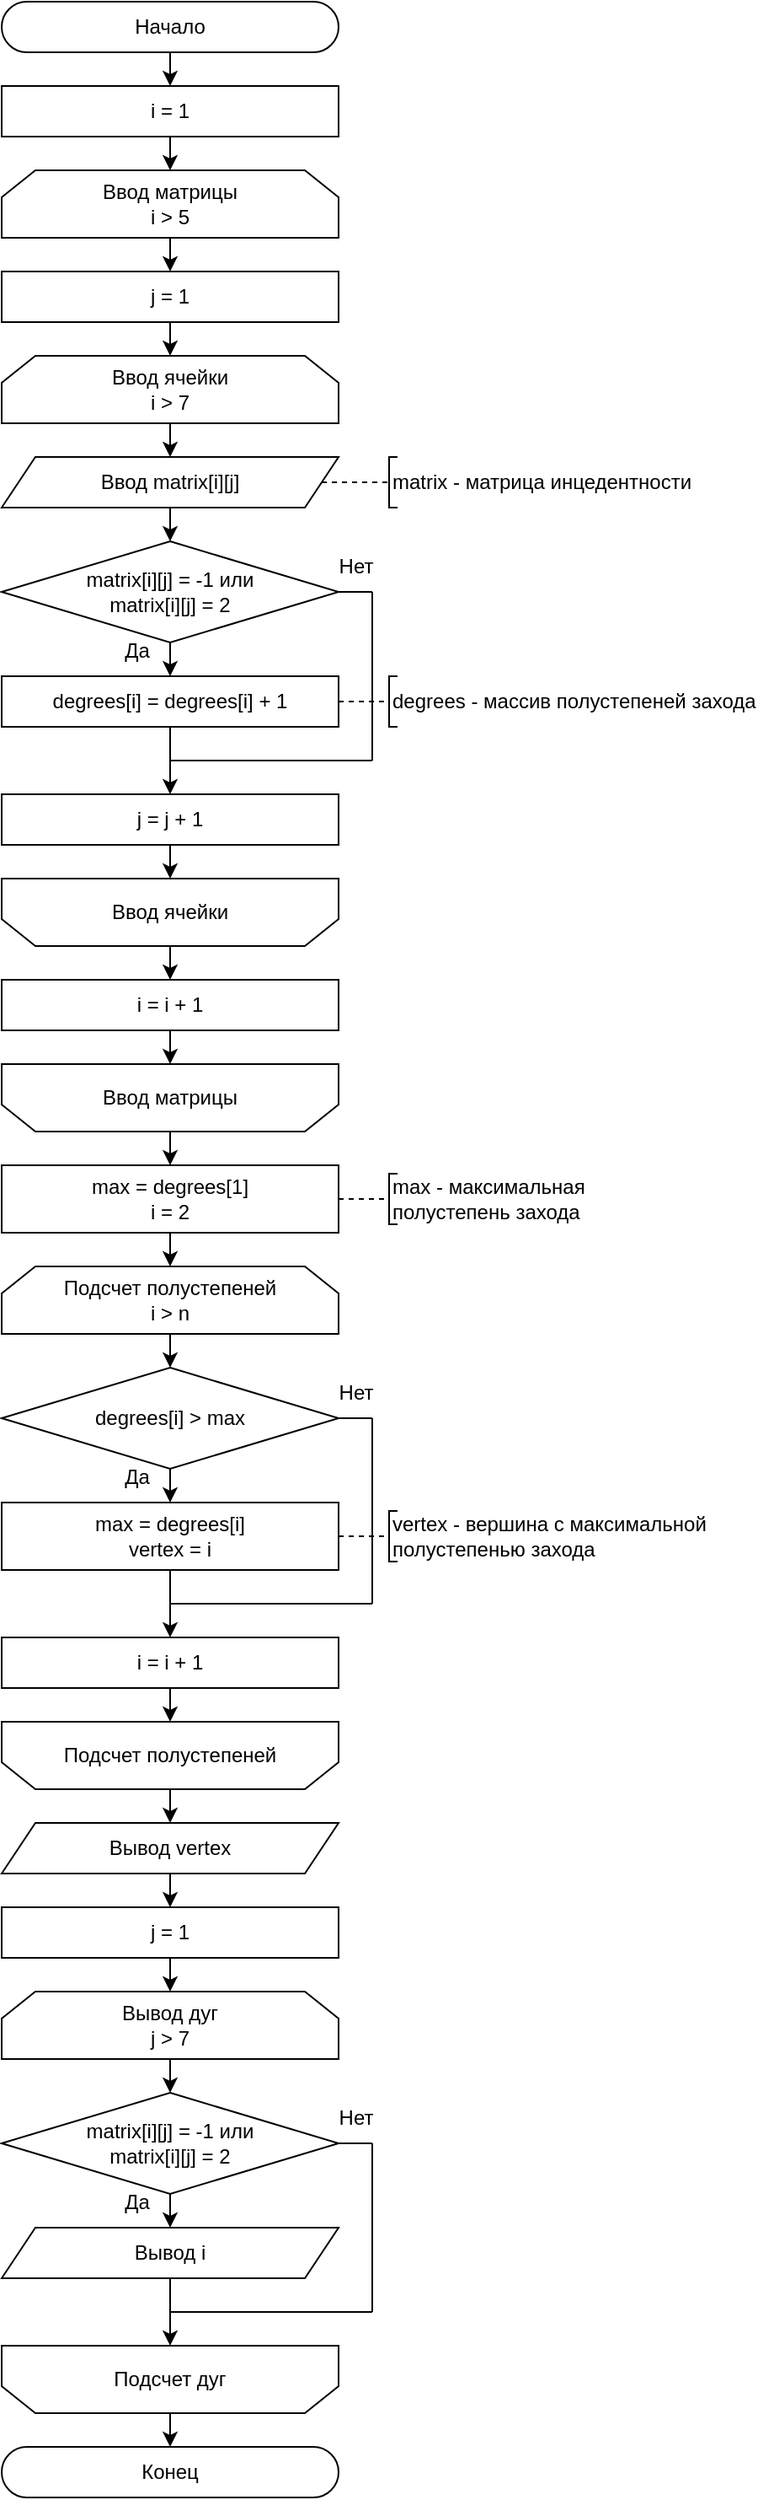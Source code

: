 <mxfile>
    <diagram name="Страница — 1" id="PtERw0xOoVtdUdhSGjrE">
        <mxGraphModel dx="407" dy="1502" grid="1" gridSize="10" guides="1" tooltips="1" connect="1" arrows="1" fold="1" page="1" pageScale="1" pageWidth="827" pageHeight="1169" math="0" shadow="0">
            <root>
                <mxCell id="0"/>
                <mxCell id="1" parent="0"/>
                <mxCell id="79" style="edgeStyle=none;html=1;" edge="1" parent="1" source="77" target="78">
                    <mxGeometry relative="1" as="geometry"/>
                </mxCell>
                <mxCell id="77" value="Начало" style="rounded=1;whiteSpace=wrap;html=1;arcSize=50;" vertex="1" parent="1">
                    <mxGeometry x="10" y="-1160" width="200" height="30" as="geometry"/>
                </mxCell>
                <mxCell id="81" style="edgeStyle=none;html=1;" edge="1" parent="1" source="78" target="80">
                    <mxGeometry relative="1" as="geometry"/>
                </mxCell>
                <mxCell id="78" value="i = 1" style="rounded=0;whiteSpace=wrap;html=1;" vertex="1" parent="1">
                    <mxGeometry x="10" y="-1110" width="200" height="30" as="geometry"/>
                </mxCell>
                <mxCell id="83" style="edgeStyle=none;html=1;" edge="1" parent="1" source="80" target="82">
                    <mxGeometry relative="1" as="geometry"/>
                </mxCell>
                <mxCell id="80" value="Ввод матрицы&lt;br&gt;&lt;div&gt;&lt;font style=&quot;color: rgb(0, 0, 0);&quot;&gt;i &amp;gt; 5&lt;/font&gt;&lt;/div&gt;" style="shape=loopLimit;whiteSpace=wrap;html=1;" vertex="1" parent="1">
                    <mxGeometry x="10" y="-1060" width="200" height="40" as="geometry"/>
                </mxCell>
                <mxCell id="102" style="edgeStyle=none;html=1;" edge="1" parent="1" source="82" target="101">
                    <mxGeometry relative="1" as="geometry"/>
                </mxCell>
                <mxCell id="82" value="j = 1" style="rounded=0;whiteSpace=wrap;html=1;" vertex="1" parent="1">
                    <mxGeometry x="10" y="-1000" width="200" height="30" as="geometry"/>
                </mxCell>
                <mxCell id="89" style="edgeStyle=none;html=1;" edge="1" parent="1" source="84" target="88">
                    <mxGeometry relative="1" as="geometry"/>
                </mxCell>
                <mxCell id="84" value="Ввод matrix[i][j]" style="shape=parallelogram;perimeter=parallelogramPerimeter;whiteSpace=wrap;html=1;fixedSize=1;" vertex="1" parent="1">
                    <mxGeometry x="10" y="-890" width="200" height="30" as="geometry"/>
                </mxCell>
                <mxCell id="86" value="matrix - матрица инцедентности" style="strokeWidth=1;html=1;shape=mxgraph.flowchart.annotation_1;align=left;pointerEvents=1;" vertex="1" parent="1">
                    <mxGeometry x="240" y="-890" width="5" height="30" as="geometry"/>
                </mxCell>
                <mxCell id="87" value="" style="endArrow=none;html=1;rounded=0;entryX=0;entryY=0.5;entryDx=0;entryDy=0;entryPerimeter=0;dashed=1;" edge="1" parent="1" target="86">
                    <mxGeometry width="50" height="50" relative="1" as="geometry">
                        <mxPoint x="200" y="-875" as="sourcePoint"/>
                        <mxPoint x="290" y="-885" as="targetPoint"/>
                    </mxGeometry>
                </mxCell>
                <mxCell id="91" style="edgeStyle=none;html=1;" edge="1" parent="1" source="88" target="90">
                    <mxGeometry relative="1" as="geometry"/>
                </mxCell>
                <mxCell id="88" value="matrix[i][j] = -1 или&lt;div&gt;&lt;font style=&quot;color: rgb(0, 0, 0);&quot;&gt;matrix[i][j] = 2&lt;/font&gt;&lt;/div&gt;" style="rhombus;whiteSpace=wrap;html=1;" vertex="1" parent="1">
                    <mxGeometry x="10" y="-840" width="200" height="60" as="geometry"/>
                </mxCell>
                <mxCell id="95" style="edgeStyle=none;html=1;" edge="1" parent="1" source="90" target="94">
                    <mxGeometry relative="1" as="geometry"/>
                </mxCell>
                <mxCell id="90" value="degrees[i] = degrees[i] + 1" style="rounded=0;whiteSpace=wrap;html=1;" vertex="1" parent="1">
                    <mxGeometry x="10" y="-760" width="200" height="30" as="geometry"/>
                </mxCell>
                <mxCell id="92" value="&lt;span style=&quot;color: rgb(0, 0, 0); text-align: center; text-wrap-mode: wrap;&quot;&gt;degrees&lt;/span&gt;&amp;nbsp;- массив полустепеней захода" style="strokeWidth=1;html=1;shape=mxgraph.flowchart.annotation_1;align=left;pointerEvents=1;" vertex="1" parent="1">
                    <mxGeometry x="240" y="-760" width="5" height="30" as="geometry"/>
                </mxCell>
                <mxCell id="93" value="" style="endArrow=none;html=1;rounded=0;entryX=0;entryY=0.5;entryDx=0;entryDy=0;entryPerimeter=0;dashed=1;" edge="1" parent="1" target="92">
                    <mxGeometry width="50" height="50" relative="1" as="geometry">
                        <mxPoint x="210" y="-745" as="sourcePoint"/>
                        <mxPoint x="290" y="-755" as="targetPoint"/>
                    </mxGeometry>
                </mxCell>
                <mxCell id="105" style="edgeStyle=none;html=1;" edge="1" parent="1" source="94" target="104">
                    <mxGeometry relative="1" as="geometry"/>
                </mxCell>
                <mxCell id="94" value="j = j + 1" style="rounded=0;whiteSpace=wrap;html=1;" vertex="1" parent="1">
                    <mxGeometry x="10" y="-690" width="200" height="30" as="geometry"/>
                </mxCell>
                <mxCell id="97" value="" style="endArrow=none;html=1;entryX=0;entryY=0.5;entryDx=0;entryDy=0;" edge="1" parent="1">
                    <mxGeometry width="50" height="50" relative="1" as="geometry">
                        <mxPoint x="110" y="-710" as="sourcePoint"/>
                        <mxPoint x="230" y="-710" as="targetPoint"/>
                    </mxGeometry>
                </mxCell>
                <mxCell id="98" value="" style="endArrow=none;html=1;" edge="1" parent="1">
                    <mxGeometry width="50" height="50" relative="1" as="geometry">
                        <mxPoint x="230" y="-710" as="sourcePoint"/>
                        <mxPoint x="230" y="-810" as="targetPoint"/>
                    </mxGeometry>
                </mxCell>
                <mxCell id="99" value="Да" style="text;html=1;align=center;verticalAlign=middle;resizable=0;points=[];autosize=1;strokeColor=none;fillColor=none;" vertex="1" parent="1">
                    <mxGeometry x="70" y="-790" width="40" height="30" as="geometry"/>
                </mxCell>
                <mxCell id="100" value="Нет" style="text;html=1;align=center;verticalAlign=middle;resizable=0;points=[];autosize=1;strokeColor=none;fillColor=none;" vertex="1" parent="1">
                    <mxGeometry x="200" y="-840" width="40" height="30" as="geometry"/>
                </mxCell>
                <mxCell id="103" style="edgeStyle=none;html=1;" edge="1" parent="1" source="101" target="84">
                    <mxGeometry relative="1" as="geometry"/>
                </mxCell>
                <mxCell id="101" value="Ввод ячейки&lt;br&gt;&lt;div&gt;&lt;font style=&quot;color: rgb(0, 0, 0);&quot;&gt;i &amp;gt; 7&lt;/font&gt;&lt;/div&gt;" style="shape=loopLimit;whiteSpace=wrap;html=1;" vertex="1" parent="1">
                    <mxGeometry x="10" y="-950" width="200" height="40" as="geometry"/>
                </mxCell>
                <mxCell id="107" style="edgeStyle=none;html=1;" edge="1" parent="1" source="104" target="106">
                    <mxGeometry relative="1" as="geometry"/>
                </mxCell>
                <mxCell id="104" value="&lt;span style=&quot;color: rgb(0, 0, 0);&quot;&gt;Ввод ячейки&lt;/span&gt;" style="shape=loopLimit;whiteSpace=wrap;html=1;direction=west;" vertex="1" parent="1">
                    <mxGeometry x="10" y="-640" width="200" height="40" as="geometry"/>
                </mxCell>
                <mxCell id="109" style="edgeStyle=none;html=1;" edge="1" parent="1" source="106" target="108">
                    <mxGeometry relative="1" as="geometry"/>
                </mxCell>
                <mxCell id="106" value="i = i + 1" style="rounded=0;whiteSpace=wrap;html=1;" vertex="1" parent="1">
                    <mxGeometry x="10" y="-580" width="200" height="30" as="geometry"/>
                </mxCell>
                <mxCell id="111" style="edgeStyle=none;html=1;" edge="1" parent="1" source="108" target="110">
                    <mxGeometry relative="1" as="geometry"/>
                </mxCell>
                <mxCell id="108" value="&lt;span style=&quot;color: rgb(0, 0, 0);&quot;&gt;Ввод матрицы&lt;/span&gt;" style="shape=loopLimit;whiteSpace=wrap;html=1;direction=west;" vertex="1" parent="1">
                    <mxGeometry x="10" y="-530" width="200" height="40" as="geometry"/>
                </mxCell>
                <mxCell id="128" style="edgeStyle=none;html=1;" edge="1" parent="1" source="110" target="113">
                    <mxGeometry relative="1" as="geometry"/>
                </mxCell>
                <mxCell id="110" value="max = degrees[1]&lt;div&gt;&lt;font style=&quot;color: rgb(0, 0, 0);&quot;&gt;i = 2&lt;/font&gt;&lt;/div&gt;" style="rounded=0;whiteSpace=wrap;html=1;" vertex="1" parent="1">
                    <mxGeometry x="10" y="-470" width="200" height="40" as="geometry"/>
                </mxCell>
                <mxCell id="112" style="edgeStyle=none;html=1;" edge="1" parent="1" source="113" target="115">
                    <mxGeometry relative="1" as="geometry"/>
                </mxCell>
                <mxCell id="113" value="Подсчет полустепеней&lt;div&gt;&lt;font style=&quot;color: rgb(0, 0, 0);&quot;&gt;i &amp;gt; n&lt;/font&gt;&lt;/div&gt;" style="shape=loopLimit;whiteSpace=wrap;html=1;" vertex="1" parent="1">
                    <mxGeometry x="10" y="-410" width="200" height="40" as="geometry"/>
                </mxCell>
                <mxCell id="114" style="edgeStyle=none;html=1;" edge="1" parent="1" source="115" target="117">
                    <mxGeometry relative="1" as="geometry"/>
                </mxCell>
                <mxCell id="115" value="degrees[i] &amp;gt; max" style="rhombus;whiteSpace=wrap;html=1;" vertex="1" parent="1">
                    <mxGeometry x="10" y="-350" width="200" height="60" as="geometry"/>
                </mxCell>
                <mxCell id="116" style="edgeStyle=none;html=1;" edge="1" parent="1" source="117" target="126">
                    <mxGeometry relative="1" as="geometry"/>
                </mxCell>
                <mxCell id="117" value="max = degrees[i]&lt;div&gt;&lt;font style=&quot;color: rgb(0, 0, 0);&quot;&gt;vertex = i&lt;/font&gt;&lt;/div&gt;" style="rounded=0;whiteSpace=wrap;html=1;" vertex="1" parent="1">
                    <mxGeometry x="10" y="-270" width="200" height="40" as="geometry"/>
                </mxCell>
                <mxCell id="118" value="Да" style="text;html=1;align=center;verticalAlign=middle;resizable=0;points=[];autosize=1;strokeColor=none;fillColor=none;" vertex="1" parent="1">
                    <mxGeometry x="70" y="-300" width="40" height="30" as="geometry"/>
                </mxCell>
                <mxCell id="151" style="edgeStyle=none;html=1;" edge="1" parent="1" source="119" target="132">
                    <mxGeometry relative="1" as="geometry"/>
                </mxCell>
                <mxCell id="119" value="&lt;span style=&quot;color: rgb(0, 0, 0);&quot;&gt;Подсчет полустепеней&lt;/span&gt;" style="shape=loopLimit;whiteSpace=wrap;html=1;direction=west;" vertex="1" parent="1">
                    <mxGeometry x="10" y="-140" width="200" height="40" as="geometry"/>
                </mxCell>
                <mxCell id="120" value="" style="endArrow=none;html=1;exitX=1;exitY=0.5;exitDx=0;exitDy=0;" edge="1" parent="1" source="115">
                    <mxGeometry width="50" height="50" relative="1" as="geometry">
                        <mxPoint x="140" y="-210" as="sourcePoint"/>
                        <mxPoint x="230" y="-320" as="targetPoint"/>
                    </mxGeometry>
                </mxCell>
                <mxCell id="121" value="" style="endArrow=none;html=1;exitX=1;exitY=0.5;exitDx=0;exitDy=0;" edge="1" parent="1">
                    <mxGeometry width="50" height="50" relative="1" as="geometry">
                        <mxPoint x="110" y="-210" as="sourcePoint"/>
                        <mxPoint x="230" y="-210" as="targetPoint"/>
                    </mxGeometry>
                </mxCell>
                <mxCell id="122" value="" style="endArrow=none;html=1;" edge="1" parent="1">
                    <mxGeometry width="50" height="50" relative="1" as="geometry">
                        <mxPoint x="230" y="-320" as="sourcePoint"/>
                        <mxPoint x="230" y="-210" as="targetPoint"/>
                    </mxGeometry>
                </mxCell>
                <mxCell id="123" value="vertex - вершина с максимальной&amp;nbsp;&lt;div&gt;&lt;font style=&quot;color: rgb(0, 0, 0);&quot;&gt;полустепенью захода&lt;/font&gt;&lt;/div&gt;" style="strokeWidth=1;html=1;shape=mxgraph.flowchart.annotation_1;align=left;pointerEvents=1;" vertex="1" parent="1">
                    <mxGeometry x="240" y="-265" width="5" height="30" as="geometry"/>
                </mxCell>
                <mxCell id="124" value="" style="endArrow=none;html=1;rounded=0;entryX=0;entryY=0.5;entryDx=0;entryDy=0;entryPerimeter=0;dashed=1;" edge="1" parent="1" target="123">
                    <mxGeometry width="50" height="50" relative="1" as="geometry">
                        <mxPoint x="210" y="-250" as="sourcePoint"/>
                        <mxPoint x="290" y="-260" as="targetPoint"/>
                    </mxGeometry>
                </mxCell>
                <mxCell id="125" style="edgeStyle=none;html=1;" edge="1" parent="1" source="126" target="119">
                    <mxGeometry relative="1" as="geometry"/>
                </mxCell>
                <mxCell id="126" value="i = i + 1" style="rounded=0;whiteSpace=wrap;html=1;" vertex="1" parent="1">
                    <mxGeometry x="10" y="-190" width="200" height="30" as="geometry"/>
                </mxCell>
                <mxCell id="127" value="Нет" style="text;html=1;align=center;verticalAlign=middle;resizable=0;points=[];autosize=1;strokeColor=none;fillColor=none;" vertex="1" parent="1">
                    <mxGeometry x="200" y="-350" width="40" height="30" as="geometry"/>
                </mxCell>
                <mxCell id="129" value="max - максимальная&lt;div&gt;&lt;font style=&quot;color: rgb(0, 0, 0);&quot;&gt;полустепень захода&lt;/font&gt;&lt;/div&gt;" style="strokeWidth=1;html=1;shape=mxgraph.flowchart.annotation_1;align=left;pointerEvents=1;" vertex="1" parent="1">
                    <mxGeometry x="240" y="-465" width="5" height="30" as="geometry"/>
                </mxCell>
                <mxCell id="130" value="" style="endArrow=none;html=1;rounded=0;entryX=0;entryY=0.5;entryDx=0;entryDy=0;entryPerimeter=0;dashed=1;" edge="1" parent="1" target="129">
                    <mxGeometry width="50" height="50" relative="1" as="geometry">
                        <mxPoint x="210" y="-450" as="sourcePoint"/>
                        <mxPoint x="290" y="-460" as="targetPoint"/>
                    </mxGeometry>
                </mxCell>
                <mxCell id="131" style="edgeStyle=none;html=1;" edge="1" parent="1" source="132" target="134">
                    <mxGeometry relative="1" as="geometry"/>
                </mxCell>
                <mxCell id="132" value="Вывод vertex" style="shape=parallelogram;perimeter=parallelogramPerimeter;whiteSpace=wrap;html=1;fixedSize=1;" vertex="1" parent="1">
                    <mxGeometry x="10" y="-80" width="200" height="30" as="geometry"/>
                </mxCell>
                <mxCell id="133" style="edgeStyle=none;html=1;" edge="1" parent="1" source="134" target="136">
                    <mxGeometry relative="1" as="geometry"/>
                </mxCell>
                <mxCell id="134" value="j = 1" style="rounded=0;whiteSpace=wrap;html=1;" vertex="1" parent="1">
                    <mxGeometry x="10" y="-30" width="200" height="30" as="geometry"/>
                </mxCell>
                <mxCell id="153" style="edgeStyle=none;html=1;" edge="1" parent="1" source="136" target="152">
                    <mxGeometry relative="1" as="geometry"/>
                </mxCell>
                <mxCell id="136" value="Вывод дуг&lt;br&gt;&lt;div&gt;&lt;font style=&quot;color: rgb(0, 0, 0);&quot;&gt;j &amp;gt; 7&lt;/font&gt;&lt;/div&gt;" style="shape=loopLimit;whiteSpace=wrap;html=1;" vertex="1" parent="1">
                    <mxGeometry x="10" y="20" width="200" height="40" as="geometry"/>
                </mxCell>
                <mxCell id="155" style="edgeStyle=none;html=1;" edge="1" parent="1" source="152" target="154">
                    <mxGeometry relative="1" as="geometry"/>
                </mxCell>
                <mxCell id="152" value="matrix[i][j] = -1 или&lt;div&gt;&lt;font style=&quot;color: rgb(0, 0, 0);&quot;&gt;matrix[i][j] = 2&lt;/font&gt;&lt;/div&gt;" style="rhombus;whiteSpace=wrap;html=1;" vertex="1" parent="1">
                    <mxGeometry x="10" y="80" width="200" height="60" as="geometry"/>
                </mxCell>
                <mxCell id="159" style="edgeStyle=none;html=1;" edge="1" parent="1" source="154" target="158">
                    <mxGeometry relative="1" as="geometry"/>
                </mxCell>
                <mxCell id="154" value="Вывод i" style="shape=parallelogram;perimeter=parallelogramPerimeter;whiteSpace=wrap;html=1;fixedSize=1;" vertex="1" parent="1">
                    <mxGeometry x="10" y="160" width="200" height="30" as="geometry"/>
                </mxCell>
                <mxCell id="156" value="Да" style="text;html=1;align=center;verticalAlign=middle;resizable=0;points=[];autosize=1;strokeColor=none;fillColor=none;" vertex="1" parent="1">
                    <mxGeometry x="70" y="130" width="40" height="30" as="geometry"/>
                </mxCell>
                <mxCell id="157" value="" style="endArrow=none;html=1;exitX=1;exitY=0.5;exitDx=0;exitDy=0;" edge="1" parent="1" source="88">
                    <mxGeometry width="50" height="50" relative="1" as="geometry">
                        <mxPoint x="210" y="-770" as="sourcePoint"/>
                        <mxPoint x="230" y="-810" as="targetPoint"/>
                    </mxGeometry>
                </mxCell>
                <mxCell id="165" style="edgeStyle=none;html=1;" edge="1" parent="1" source="158" target="164">
                    <mxGeometry relative="1" as="geometry"/>
                </mxCell>
                <mxCell id="158" value="&lt;span style=&quot;color: rgb(0, 0, 0);&quot;&gt;Подсчет дуг&lt;/span&gt;" style="shape=loopLimit;whiteSpace=wrap;html=1;direction=west;" vertex="1" parent="1">
                    <mxGeometry x="10" y="230" width="200" height="40" as="geometry"/>
                </mxCell>
                <mxCell id="160" value="" style="endArrow=none;html=1;" edge="1" parent="1">
                    <mxGeometry width="50" height="50" relative="1" as="geometry">
                        <mxPoint x="110" y="210" as="sourcePoint"/>
                        <mxPoint x="230" y="210" as="targetPoint"/>
                    </mxGeometry>
                </mxCell>
                <mxCell id="161" value="" style="endArrow=none;html=1;exitX=1;exitY=0.5;exitDx=0;exitDy=0;" edge="1" parent="1" source="152">
                    <mxGeometry width="50" height="50" relative="1" as="geometry">
                        <mxPoint x="220" y="120" as="sourcePoint"/>
                        <mxPoint x="230" y="110" as="targetPoint"/>
                    </mxGeometry>
                </mxCell>
                <mxCell id="162" value="" style="endArrow=none;html=1;" edge="1" parent="1">
                    <mxGeometry width="50" height="50" relative="1" as="geometry">
                        <mxPoint x="230" y="210" as="sourcePoint"/>
                        <mxPoint x="230" y="110" as="targetPoint"/>
                    </mxGeometry>
                </mxCell>
                <mxCell id="163" value="Нет" style="text;html=1;align=center;verticalAlign=middle;resizable=0;points=[];autosize=1;strokeColor=none;fillColor=none;" vertex="1" parent="1">
                    <mxGeometry x="200" y="80" width="40" height="30" as="geometry"/>
                </mxCell>
                <mxCell id="164" value="Конец" style="rounded=1;whiteSpace=wrap;html=1;arcSize=50;" vertex="1" parent="1">
                    <mxGeometry x="10" y="290" width="200" height="30" as="geometry"/>
                </mxCell>
            </root>
        </mxGraphModel>
    </diagram>
</mxfile>